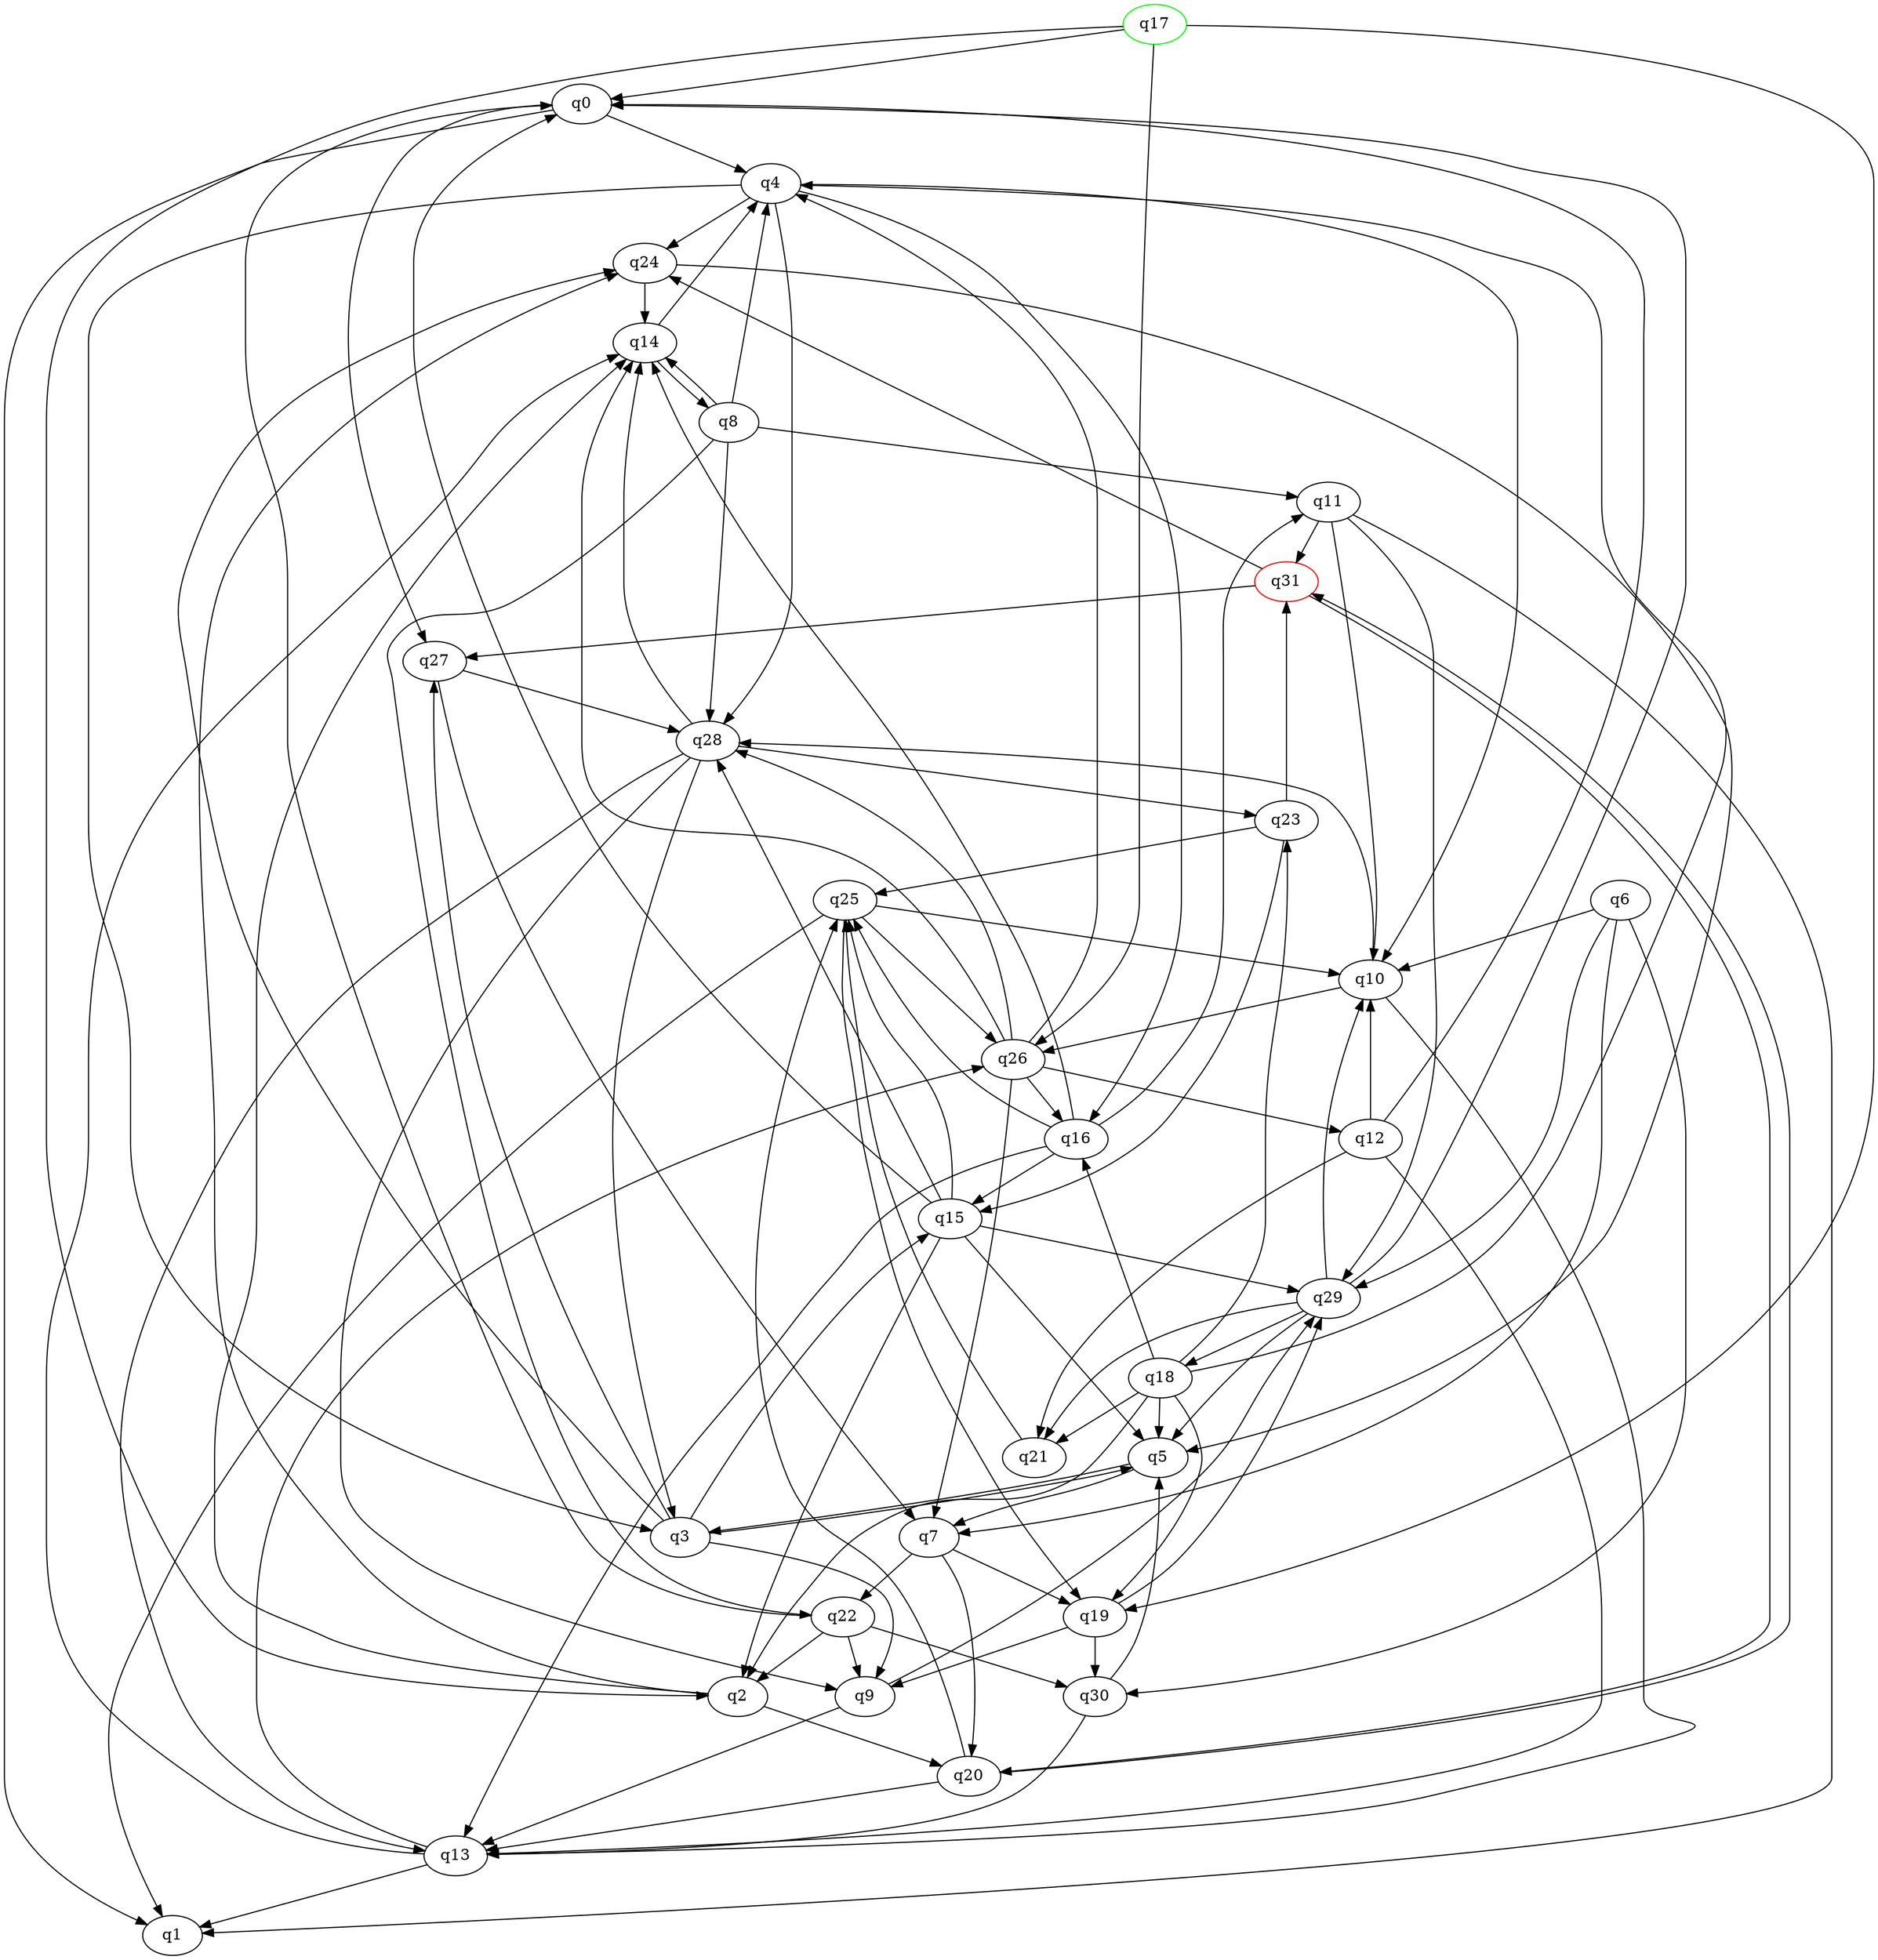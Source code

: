 digraph A{
q17 [initial=1,color=green];
q31 [final=1,color=red];
q0 -> q1;
q0 -> q4;
q0 -> q27;
q2 -> q14;
q2 -> q20;
q2 -> q24;
q3 -> q5;
q3 -> q9;
q3 -> q15;
q3 -> q24;
q3 -> q27;
q4 -> q3;
q4 -> q10;
q4 -> q16;
q4 -> q24;
q4 -> q28;
q5 -> q3;
q5 -> q7;
q6 -> q7;
q6 -> q10;
q6 -> q29;
q6 -> q30;
q7 -> q19;
q7 -> q20;
q7 -> q22;
q8 -> q4;
q8 -> q11;
q8 -> q14;
q8 -> q22;
q8 -> q28;
q9 -> q13;
q9 -> q29;
q10 -> q13;
q10 -> q26;
q10 -> q28;
q11 -> q1;
q11 -> q10;
q11 -> q29;
q11 -> q31;
q12 -> q0;
q12 -> q10;
q12 -> q13;
q12 -> q21;
q13 -> q1;
q13 -> q14;
q13 -> q26;
q14 -> q4;
q14 -> q8;
q15 -> q0;
q15 -> q2;
q15 -> q5;
q15 -> q25;
q15 -> q28;
q15 -> q29;
q16 -> q11;
q16 -> q13;
q16 -> q14;
q16 -> q15;
q16 -> q25;
q17 -> q0;
q17 -> q2;
q17 -> q19;
q17 -> q26;
q18 -> q2;
q18 -> q4;
q18 -> q5;
q18 -> q16;
q18 -> q19;
q18 -> q21;
q18 -> q23;
q19 -> q9;
q19 -> q29;
q19 -> q30;
q20 -> q13;
q20 -> q25;
q20 -> q31;
q21 -> q25;
q22 -> q0;
q22 -> q2;
q22 -> q9;
q22 -> q30;
q23 -> q15;
q23 -> q25;
q23 -> q31;
q24 -> q5;
q24 -> q14;
q25 -> q1;
q25 -> q10;
q25 -> q19;
q25 -> q26;
q26 -> q4;
q26 -> q7;
q26 -> q12;
q26 -> q14;
q26 -> q16;
q26 -> q28;
q27 -> q7;
q27 -> q28;
q28 -> q3;
q28 -> q9;
q28 -> q13;
q28 -> q14;
q28 -> q23;
q29 -> q0;
q29 -> q5;
q29 -> q10;
q29 -> q18;
q29 -> q21;
q30 -> q5;
q30 -> q13;
q31 -> q20;
q31 -> q24;
q31 -> q27;
}